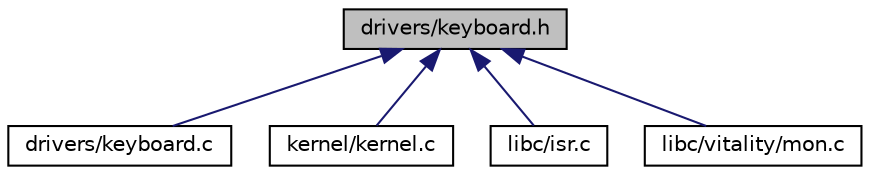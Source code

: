 digraph "drivers/keyboard.h"
{
  edge [fontname="Helvetica",fontsize="10",labelfontname="Helvetica",labelfontsize="10"];
  node [fontname="Helvetica",fontsize="10",shape=record];
  Node3 [label="drivers/keyboard.h",height=0.2,width=0.4,color="black", fillcolor="grey75", style="filled", fontcolor="black"];
  Node3 -> Node4 [dir="back",color="midnightblue",fontsize="10",style="solid",fontname="Helvetica"];
  Node4 [label="drivers/keyboard.c",height=0.2,width=0.4,color="black", fillcolor="white", style="filled",URL="$a00038.html"];
  Node3 -> Node5 [dir="back",color="midnightblue",fontsize="10",style="solid",fontname="Helvetica"];
  Node5 [label="kernel/kernel.c",height=0.2,width=0.4,color="black", fillcolor="white", style="filled",URL="$a00068.html"];
  Node3 -> Node6 [dir="back",color="midnightblue",fontsize="10",style="solid",fontname="Helvetica"];
  Node6 [label="libc/isr.c",height=0.2,width=0.4,color="black", fillcolor="white", style="filled",URL="$a00113.html"];
  Node3 -> Node7 [dir="back",color="midnightblue",fontsize="10",style="solid",fontname="Helvetica"];
  Node7 [label="libc/vitality/mon.c",height=0.2,width=0.4,color="black", fillcolor="white", style="filled",URL="$a00173.html"];
}
